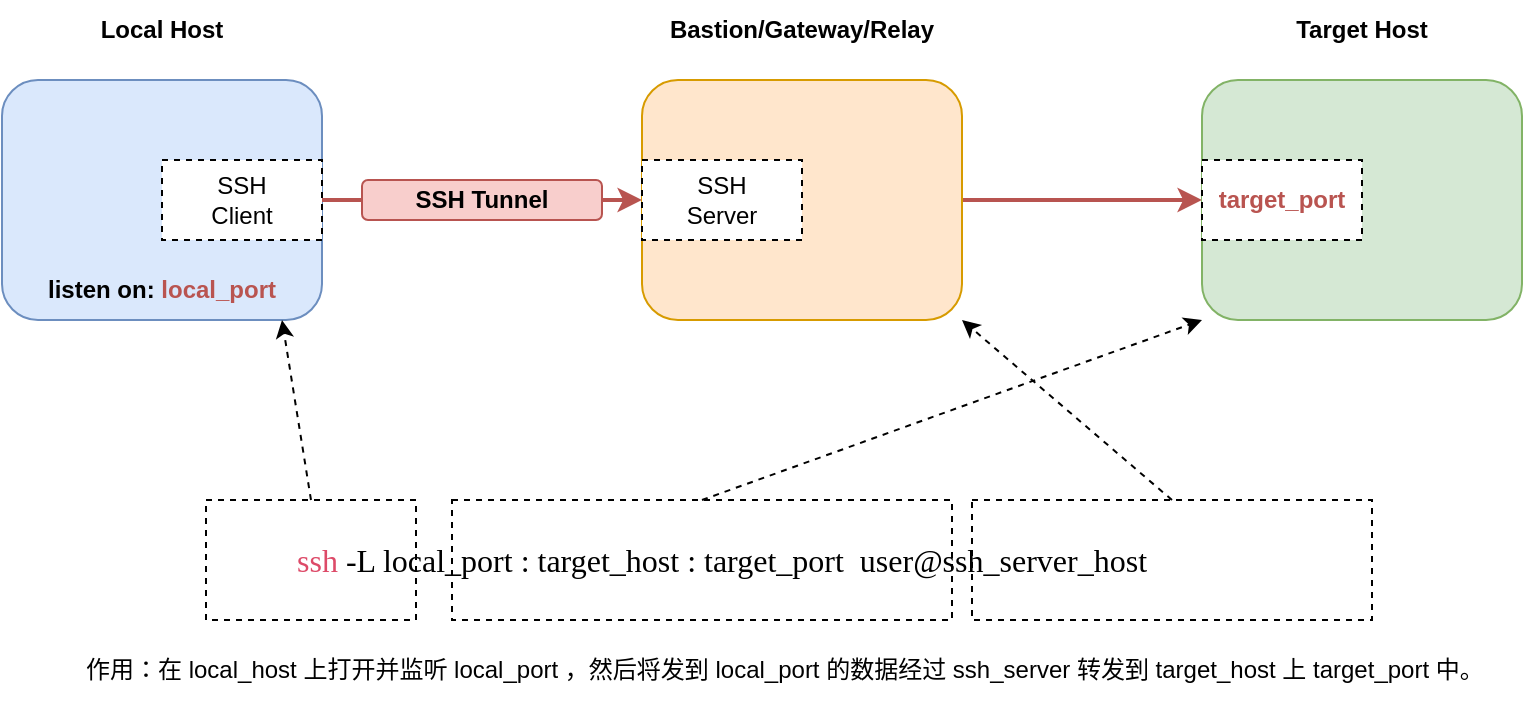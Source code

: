 <mxfile version="24.7.16">
  <diagram name="Page-1" id="ZbF--gLYY6Q3tEPoUik6">
    <mxGraphModel dx="1026" dy="772" grid="1" gridSize="10" guides="1" tooltips="1" connect="1" arrows="1" fold="1" page="1" pageScale="1" pageWidth="850" pageHeight="1100" math="0" shadow="0">
      <root>
        <mxCell id="0" />
        <mxCell id="1" parent="0" />
        <mxCell id="C5Dbfe9ssZrPEk-CMW97-1" value="" style="rounded=1;whiteSpace=wrap;html=1;fillColor=#dae8fc;strokeColor=#6c8ebf;" vertex="1" parent="1">
          <mxGeometry x="120" y="120" width="160" height="120" as="geometry" />
        </mxCell>
        <mxCell id="C5Dbfe9ssZrPEk-CMW97-2" value="Local Host" style="text;html=1;align=center;verticalAlign=middle;whiteSpace=wrap;rounded=0;fontStyle=1" vertex="1" parent="1">
          <mxGeometry x="160" y="80" width="80" height="30" as="geometry" />
        </mxCell>
        <mxCell id="C5Dbfe9ssZrPEk-CMW97-13" style="edgeStyle=orthogonalEdgeStyle;rounded=0;orthogonalLoop=1;jettySize=auto;html=1;exitX=1;exitY=0.5;exitDx=0;exitDy=0;entryX=0;entryY=0.5;entryDx=0;entryDy=0;endArrow=none;endFill=0;fillColor=#f8cecc;strokeColor=#b85450;strokeWidth=2;" edge="1" parent="1" source="C5Dbfe9ssZrPEk-CMW97-3" target="C5Dbfe9ssZrPEk-CMW97-12">
          <mxGeometry relative="1" as="geometry" />
        </mxCell>
        <mxCell id="C5Dbfe9ssZrPEk-CMW97-3" value="SSH&lt;div&gt;Client&lt;/div&gt;" style="rounded=0;whiteSpace=wrap;html=1;dashed=1;" vertex="1" parent="1">
          <mxGeometry x="200" y="160" width="80" height="40" as="geometry" />
        </mxCell>
        <mxCell id="C5Dbfe9ssZrPEk-CMW97-7" style="edgeStyle=orthogonalEdgeStyle;rounded=0;orthogonalLoop=1;jettySize=auto;html=1;exitX=1;exitY=0.5;exitDx=0;exitDy=0;entryX=0;entryY=0.5;entryDx=0;entryDy=0;endArrow=classic;endFill=1;fillColor=#f8cecc;strokeColor=#b85450;strokeWidth=2;" edge="1" parent="1" source="C5Dbfe9ssZrPEk-CMW97-4" target="C5Dbfe9ssZrPEk-CMW97-5">
          <mxGeometry relative="1" as="geometry" />
        </mxCell>
        <mxCell id="C5Dbfe9ssZrPEk-CMW97-4" value="" style="rounded=1;whiteSpace=wrap;html=1;fillColor=#ffe6cc;strokeColor=#d79b00;" vertex="1" parent="1">
          <mxGeometry x="440" y="120" width="160" height="120" as="geometry" />
        </mxCell>
        <mxCell id="C5Dbfe9ssZrPEk-CMW97-5" value="" style="rounded=1;whiteSpace=wrap;html=1;fillColor=#d5e8d4;strokeColor=#82b366;" vertex="1" parent="1">
          <mxGeometry x="720" y="120" width="160" height="120" as="geometry" />
        </mxCell>
        <mxCell id="C5Dbfe9ssZrPEk-CMW97-6" value="Target Host" style="text;html=1;align=center;verticalAlign=middle;whiteSpace=wrap;rounded=0;fontStyle=1" vertex="1" parent="1">
          <mxGeometry x="760" y="80" width="80" height="30" as="geometry" />
        </mxCell>
        <mxCell id="C5Dbfe9ssZrPEk-CMW97-15" style="edgeStyle=orthogonalEdgeStyle;rounded=0;orthogonalLoop=1;jettySize=auto;html=1;exitX=1;exitY=0.5;exitDx=0;exitDy=0;entryX=0;entryY=0.5;entryDx=0;entryDy=0;endArrow=classic;endFill=1;fillColor=#f8cecc;strokeColor=#b85450;strokeWidth=2;" edge="1" parent="1" source="C5Dbfe9ssZrPEk-CMW97-12" target="C5Dbfe9ssZrPEk-CMW97-4">
          <mxGeometry relative="1" as="geometry" />
        </mxCell>
        <mxCell id="C5Dbfe9ssZrPEk-CMW97-12" value="SSH Tunnel" style="rounded=1;whiteSpace=wrap;html=1;fontStyle=1;fillColor=#f8cecc;strokeColor=#b85450;" vertex="1" parent="1">
          <mxGeometry x="300" y="170" width="120" height="20" as="geometry" />
        </mxCell>
        <mxCell id="C5Dbfe9ssZrPEk-CMW97-17" value="&lt;span style=&quot;font-weight: normal;&quot;&gt;SSH&lt;/span&gt;&lt;div&gt;&lt;span style=&quot;font-weight: normal;&quot;&gt;Server&lt;/span&gt;&lt;/div&gt;" style="rounded=0;whiteSpace=wrap;html=1;fontStyle=1;dashed=1;" vertex="1" parent="1">
          <mxGeometry x="440" y="160" width="80" height="40" as="geometry" />
        </mxCell>
        <mxCell id="C5Dbfe9ssZrPEk-CMW97-18" value="Bastion/Gateway/Relay" style="text;html=1;align=center;verticalAlign=middle;whiteSpace=wrap;rounded=0;fontStyle=1" vertex="1" parent="1">
          <mxGeometry x="450" y="80" width="140" height="30" as="geometry" />
        </mxCell>
        <mxCell id="C5Dbfe9ssZrPEk-CMW97-21" value="&lt;div&gt;&lt;span style=&quot;color: rgb(185, 84, 80);&quot;&gt;target_port&lt;/span&gt;&lt;/div&gt;" style="rounded=0;whiteSpace=wrap;html=1;fontStyle=1;dashed=1;" vertex="1" parent="1">
          <mxGeometry x="720" y="160" width="80" height="40" as="geometry" />
        </mxCell>
        <mxCell id="C5Dbfe9ssZrPEk-CMW97-22" value="listen on: &lt;font color=&quot;#b95450&quot;&gt;local_port&lt;/font&gt;" style="text;html=1;align=center;verticalAlign=middle;whiteSpace=wrap;rounded=0;fontStyle=1" vertex="1" parent="1">
          <mxGeometry x="140" y="210" width="120" height="30" as="geometry" />
        </mxCell>
        <mxCell id="C5Dbfe9ssZrPEk-CMW97-24" value="&lt;div data-hash=&quot;7440b1db4fdb8a5f12096d3cea0d4261&quot; data-version=&quot;3.0.0&quot;&gt;&lt;/div&gt;&lt;div style=&quot;font-size: 16px;&quot; class=&quot;section&quot;&gt;&lt;p style=&quot;text-align:left;line-height:1.5;margin-top:0pt;margin-bottom:0pt;margin-left:0pt;margin-right:0pt&quot; class=&quot;paragraph text-align-type-left&quot;&gt;&lt;span data-font-family=&quot;Monaco&quot; style=&quot;font-family: Monaco; font-weight: normal; font-style: normal; color: rgb(221, 74, 104); letter-spacing: 0pt; vertical-align: baseline;&quot;&gt;ssh&lt;/span&gt;&lt;span data-font-family=&quot;Monaco&quot; style=&quot;font-family: Monaco; font-weight: normal; font-style: normal; color: rgb(0, 0, 0); letter-spacing: 0pt; vertical-align: baseline;&quot;&gt; -L local_port : target_host : target_port&amp;nbsp; user@ssh_server_host&lt;/span&gt;&lt;/p&gt;&lt;/div&gt;" style="text;html=1;align=center;verticalAlign=middle;whiteSpace=wrap;rounded=0;" vertex="1" parent="1">
          <mxGeometry x="150" y="320" width="660" height="80" as="geometry" />
        </mxCell>
        <mxCell id="C5Dbfe9ssZrPEk-CMW97-32" style="rounded=0;orthogonalLoop=1;jettySize=auto;html=1;exitX=0.5;exitY=0;exitDx=0;exitDy=0;entryX=1;entryY=1;entryDx=0;entryDy=0;dashed=1;" edge="1" parent="1" source="C5Dbfe9ssZrPEk-CMW97-29" target="C5Dbfe9ssZrPEk-CMW97-22">
          <mxGeometry relative="1" as="geometry" />
        </mxCell>
        <mxCell id="C5Dbfe9ssZrPEk-CMW97-29" value="" style="rounded=0;whiteSpace=wrap;html=1;fillColor=none;dashed=1;" vertex="1" parent="1">
          <mxGeometry x="222" y="330" width="105" height="60" as="geometry" />
        </mxCell>
        <mxCell id="C5Dbfe9ssZrPEk-CMW97-33" style="rounded=0;orthogonalLoop=1;jettySize=auto;html=1;exitX=0.5;exitY=0;exitDx=0;exitDy=0;dashed=1;entryX=0;entryY=1;entryDx=0;entryDy=0;" edge="1" parent="1" source="C5Dbfe9ssZrPEk-CMW97-30" target="C5Dbfe9ssZrPEk-CMW97-5">
          <mxGeometry relative="1" as="geometry" />
        </mxCell>
        <mxCell id="C5Dbfe9ssZrPEk-CMW97-30" value="" style="rounded=0;whiteSpace=wrap;html=1;fillColor=none;dashed=1;" vertex="1" parent="1">
          <mxGeometry x="345" y="330" width="250" height="60" as="geometry" />
        </mxCell>
        <mxCell id="C5Dbfe9ssZrPEk-CMW97-34" style="rounded=0;orthogonalLoop=1;jettySize=auto;html=1;exitX=0.5;exitY=0;exitDx=0;exitDy=0;entryX=1;entryY=1;entryDx=0;entryDy=0;dashed=1;" edge="1" parent="1" source="C5Dbfe9ssZrPEk-CMW97-31" target="C5Dbfe9ssZrPEk-CMW97-4">
          <mxGeometry relative="1" as="geometry" />
        </mxCell>
        <mxCell id="C5Dbfe9ssZrPEk-CMW97-31" value="" style="rounded=0;whiteSpace=wrap;html=1;fillColor=none;dashed=1;" vertex="1" parent="1">
          <mxGeometry x="605" y="330" width="200" height="60" as="geometry" />
        </mxCell>
        <mxCell id="C5Dbfe9ssZrPEk-CMW97-35" value="作用：在 local_host 上打开并监听 local_port ，然后将发到 local_port 的数据经过 ssh_server 转发到 target_host 上 target_port 中。" style="text;html=1;align=left;verticalAlign=middle;whiteSpace=wrap;rounded=0;" vertex="1" parent="1">
          <mxGeometry x="160" y="400" width="710" height="30" as="geometry" />
        </mxCell>
      </root>
    </mxGraphModel>
  </diagram>
</mxfile>

